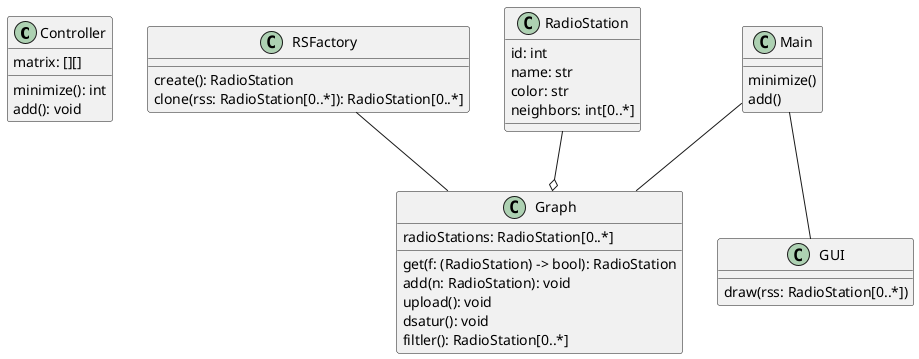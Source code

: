 @startuml

skinparam defaultFontName "Poppins"

class Controller {
    matrix: [][]
    minimize(): int
    add(): void
}

class RSFactory {
    create(): RadioStation
    clone(rss: RadioStation[0..*]): RadioStation[0..*]
}

class Graph {
    radioStations: RadioStation[0..*]
    get(f: (RadioStation) -> bool): RadioStation
    add(n: RadioStation): void
    upload(): void
    dsatur(): void
    filtler(): RadioStation[0..*]
}

class RadioStation {
    id: int
    name: str
    color: str
    neighbors: int[0..*]
}

class GUI {
    draw(rss: RadioStation[0..*])
}

class Main {
    minimize()
    add()
}

RadioStation --o Graph
RSFactory -- Graph
Main -- Graph
Main -- GUI


@enduml
